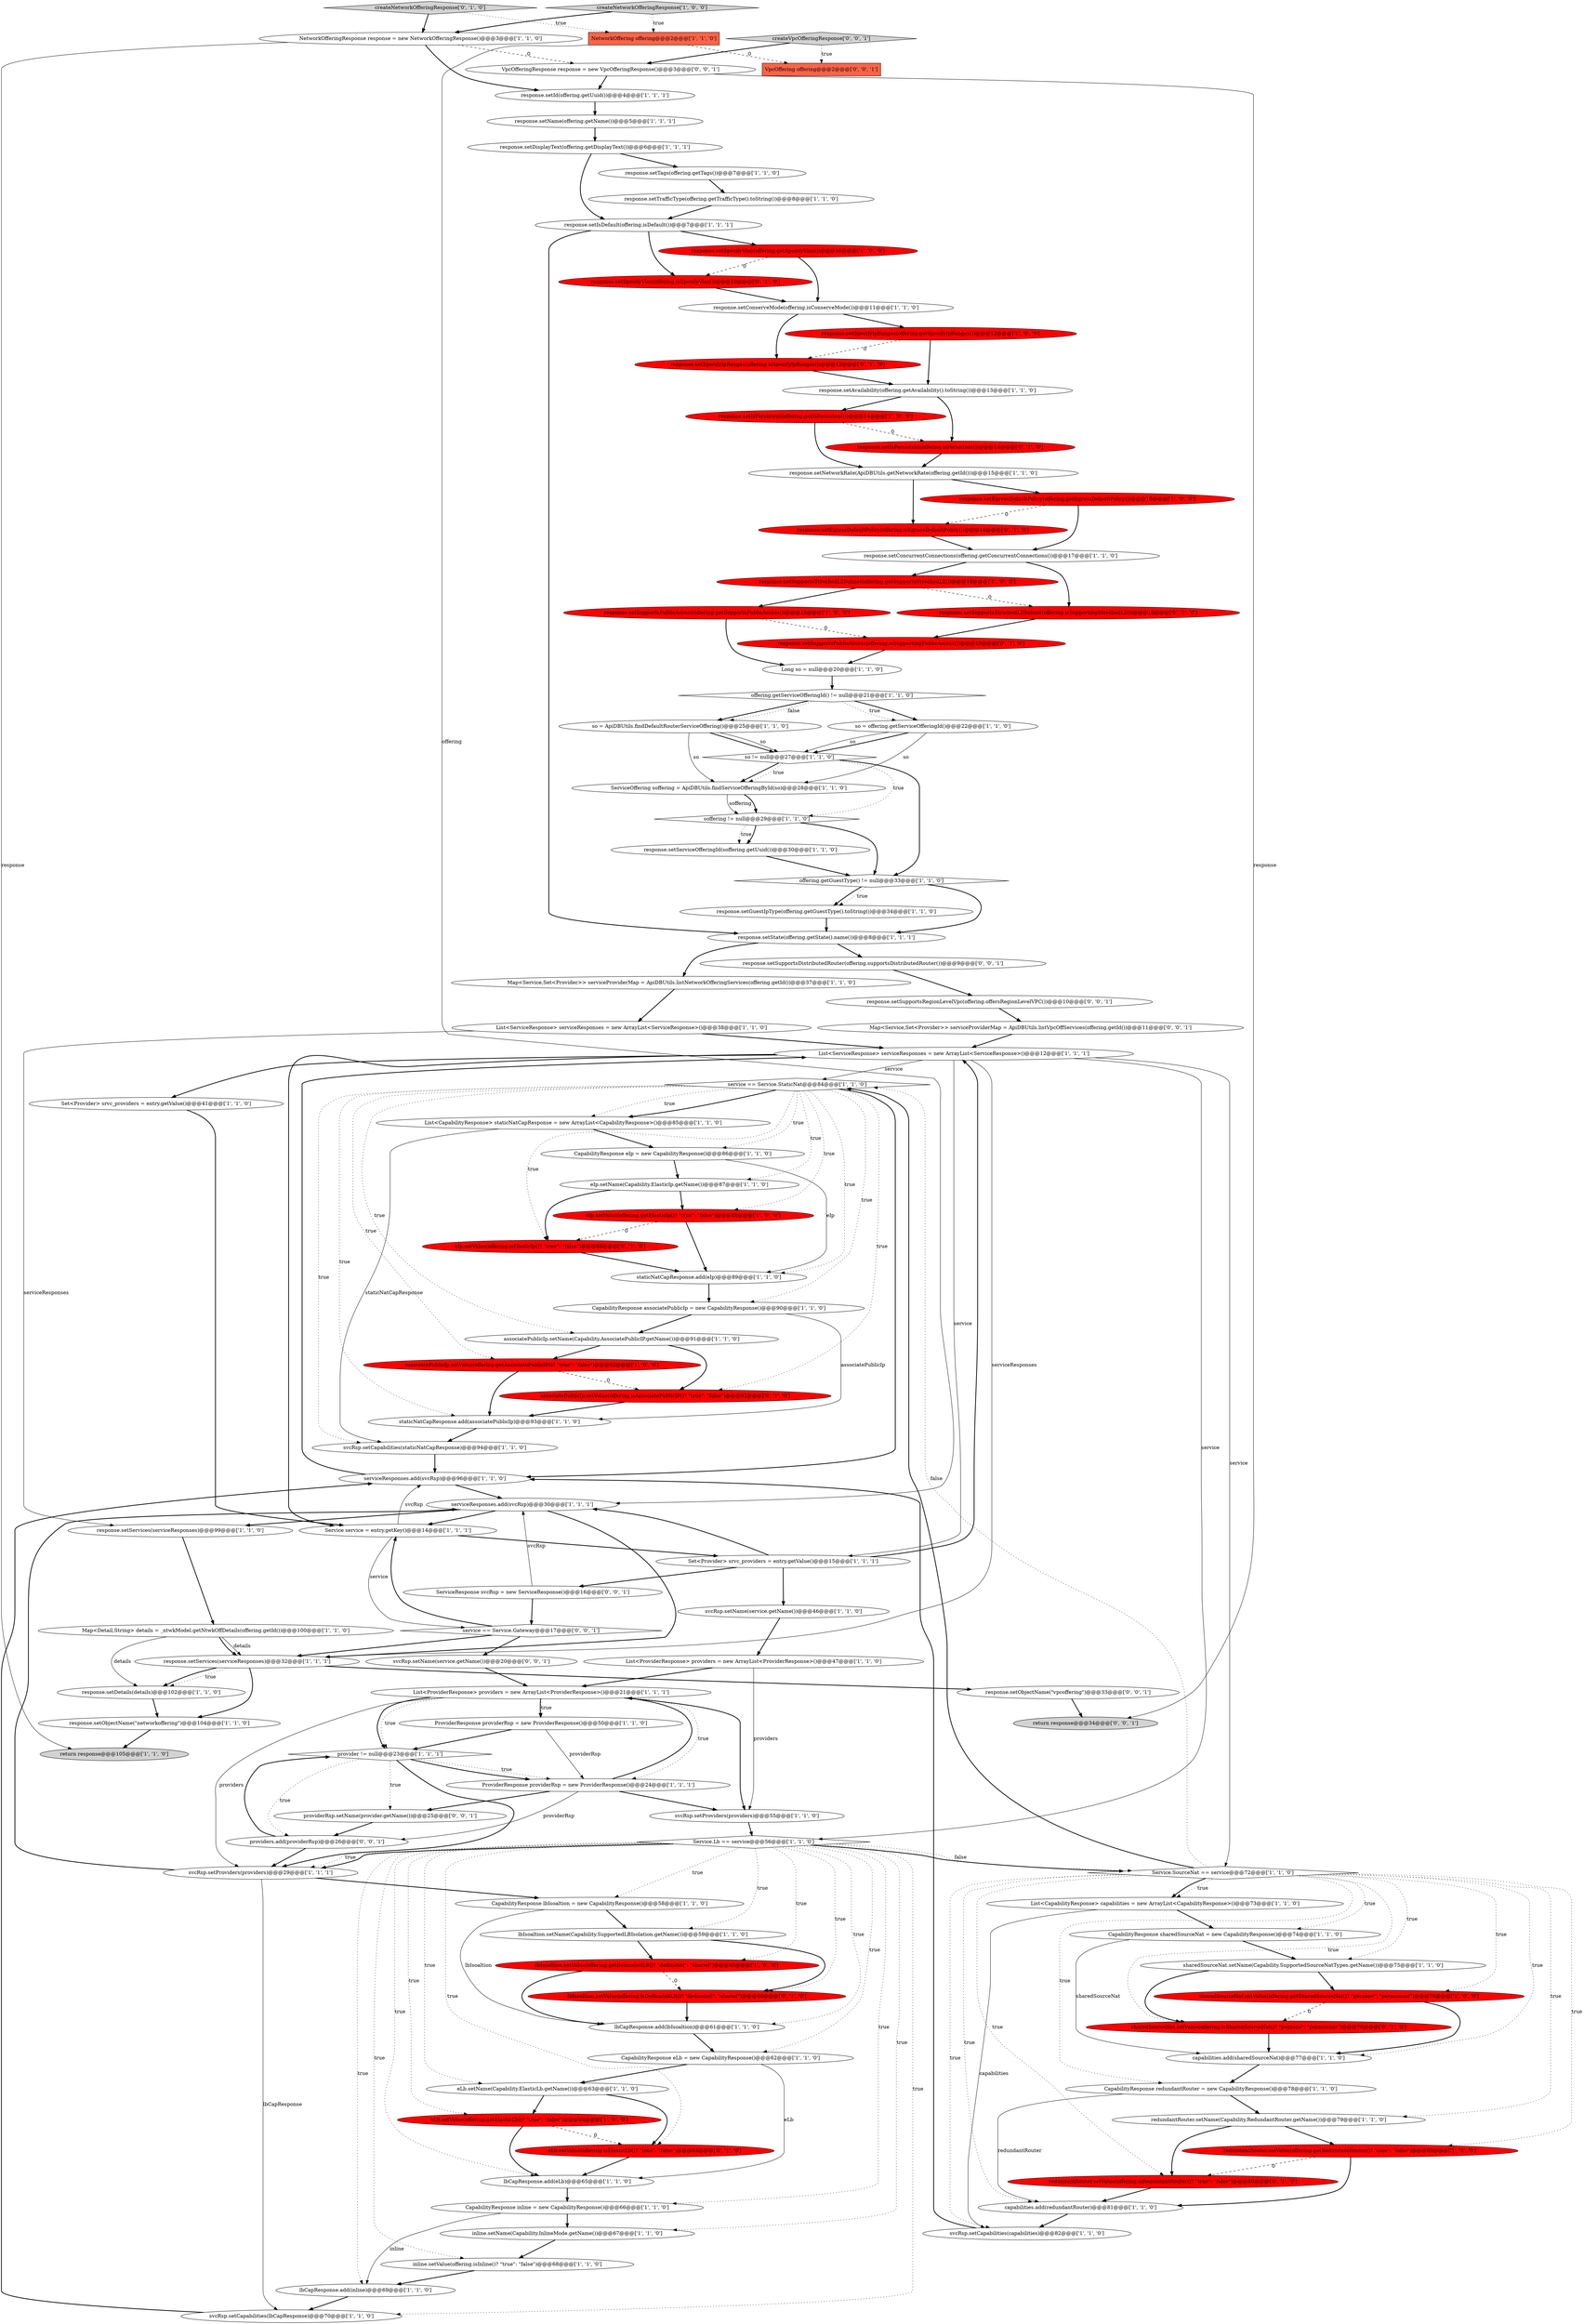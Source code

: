 digraph {
90 [style = filled, label = "response.setSpecifyVlan(offering.isSpecifyVlan())@@@10@@@['0', '1', '0']", fillcolor = red, shape = ellipse image = "AAA1AAABBB2BBB"];
15 [style = filled, label = "svcRsp.setProviders(providers)@@@55@@@['1', '1', '0']", fillcolor = white, shape = ellipse image = "AAA0AAABBB1BBB"];
50 [style = filled, label = "staticNatCapResponse.add(associatePublicIp)@@@93@@@['1', '1', '0']", fillcolor = white, shape = ellipse image = "AAA0AAABBB1BBB"];
16 [style = filled, label = "ServiceOffering soffering = ApiDBUtils.findServiceOfferingById(so)@@@28@@@['1', '1', '0']", fillcolor = white, shape = ellipse image = "AAA0AAABBB1BBB"];
24 [style = filled, label = "svcRsp.setCapabilities(lbCapResponse)@@@70@@@['1', '1', '0']", fillcolor = white, shape = ellipse image = "AAA0AAABBB1BBB"];
0 [style = filled, label = "List<ServiceResponse> serviceResponses = new ArrayList<ServiceResponse>()@@@12@@@['1', '1', '1']", fillcolor = white, shape = ellipse image = "AAA0AAABBB1BBB"];
52 [style = filled, label = "offering.getGuestType() != null@@@33@@@['1', '1', '0']", fillcolor = white, shape = diamond image = "AAA0AAABBB1BBB"];
34 [style = filled, label = "service == Service.StaticNat@@@84@@@['1', '1', '0']", fillcolor = white, shape = diamond image = "AAA0AAABBB1BBB"];
44 [style = filled, label = "List<CapabilityResponse> staticNatCapResponse = new ArrayList<CapabilityResponse>()@@@85@@@['1', '1', '0']", fillcolor = white, shape = ellipse image = "AAA0AAABBB1BBB"];
58 [style = filled, label = "serviceResponses.add(svcRsp)@@@96@@@['1', '1', '0']", fillcolor = white, shape = ellipse image = "AAA0AAABBB1BBB"];
27 [style = filled, label = "associatePublicIp.setName(Capability.AssociatePublicIP.getName())@@@91@@@['1', '1', '0']", fillcolor = white, shape = ellipse image = "AAA0AAABBB1BBB"];
85 [style = filled, label = "response.setObjectName(\"networkoffering\")@@@104@@@['1', '1', '0']", fillcolor = white, shape = ellipse image = "AAA0AAABBB1BBB"];
107 [style = filled, label = "response.setObjectName(\"vpcoffering\")@@@33@@@['0', '0', '1']", fillcolor = white, shape = ellipse image = "AAA0AAABBB3BBB"];
22 [style = filled, label = "serviceResponses.add(svcRsp)@@@30@@@['1', '1', '1']", fillcolor = white, shape = ellipse image = "AAA0AAABBB1BBB"];
2 [style = filled, label = "eIp.setName(Capability.ElasticIp.getName())@@@87@@@['1', '1', '0']", fillcolor = white, shape = ellipse image = "AAA0AAABBB1BBB"];
25 [style = filled, label = "ProviderResponse providerRsp = new ProviderResponse()@@@50@@@['1', '1', '0']", fillcolor = white, shape = ellipse image = "AAA0AAABBB1BBB"];
53 [style = filled, label = "List<ProviderResponse> providers = new ArrayList<ProviderResponse>()@@@47@@@['1', '1', '0']", fillcolor = white, shape = ellipse image = "AAA0AAABBB1BBB"];
62 [style = filled, label = "CapabilityResponse eLb = new CapabilityResponse()@@@62@@@['1', '1', '0']", fillcolor = white, shape = ellipse image = "AAA0AAABBB1BBB"];
59 [style = filled, label = "response.setState(offering.getState().name())@@@8@@@['1', '1', '1']", fillcolor = white, shape = ellipse image = "AAA0AAABBB1BBB"];
60 [style = filled, label = "svcRsp.setProviders(providers)@@@29@@@['1', '1', '1']", fillcolor = white, shape = ellipse image = "AAA0AAABBB1BBB"];
113 [style = filled, label = "providers.add(providerRsp)@@@26@@@['0', '0', '1']", fillcolor = white, shape = ellipse image = "AAA0AAABBB3BBB"];
4 [style = filled, label = "svcRsp.setName(service.getName())@@@46@@@['1', '1', '0']", fillcolor = white, shape = ellipse image = "AAA0AAABBB1BBB"];
67 [style = filled, label = "response.setId(offering.getUuid())@@@4@@@['1', '1', '1']", fillcolor = white, shape = ellipse image = "AAA0AAABBB1BBB"];
49 [style = filled, label = "Set<Provider> srvc_providers = entry.getValue()@@@41@@@['1', '1', '0']", fillcolor = white, shape = ellipse image = "AAA0AAABBB1BBB"];
20 [style = filled, label = "svcRsp.setCapabilities(capabilities)@@@82@@@['1', '1', '0']", fillcolor = white, shape = ellipse image = "AAA0AAABBB1BBB"];
29 [style = filled, label = "List<ServiceResponse> serviceResponses = new ArrayList<ServiceResponse>()@@@38@@@['1', '1', '0']", fillcolor = white, shape = ellipse image = "AAA0AAABBB1BBB"];
86 [style = filled, label = "lbCapResponse.add(lbIsoaltion)@@@61@@@['1', '1', '0']", fillcolor = white, shape = ellipse image = "AAA0AAABBB1BBB"];
74 [style = filled, label = "provider != null@@@23@@@['1', '1', '1']", fillcolor = white, shape = diamond image = "AAA0AAABBB1BBB"];
43 [style = filled, label = "response.setGuestIpType(offering.getGuestType().toString())@@@34@@@['1', '1', '0']", fillcolor = white, shape = ellipse image = "AAA0AAABBB1BBB"];
83 [style = filled, label = "response.setName(offering.getName())@@@5@@@['1', '1', '1']", fillcolor = white, shape = ellipse image = "AAA0AAABBB1BBB"];
69 [style = filled, label = "capabilities.add(sharedSourceNat)@@@77@@@['1', '1', '0']", fillcolor = white, shape = ellipse image = "AAA0AAABBB1BBB"];
104 [style = filled, label = "return response@@@34@@@['0', '0', '1']", fillcolor = lightgray, shape = ellipse image = "AAA0AAABBB3BBB"];
31 [style = filled, label = "lbCapResponse.add(eLb)@@@65@@@['1', '1', '0']", fillcolor = white, shape = ellipse image = "AAA0AAABBB1BBB"];
39 [style = filled, label = "Set<Provider> srvc_providers = entry.getValue()@@@15@@@['1', '1', '1']", fillcolor = white, shape = ellipse image = "AAA0AAABBB1BBB"];
100 [style = filled, label = "eIp.setValue(offering.isElasticIp()? \"true\": \"false\")@@@88@@@['0', '1', '0']", fillcolor = red, shape = ellipse image = "AAA1AAABBB2BBB"];
64 [style = filled, label = "return response@@@105@@@['1', '1', '0']", fillcolor = lightgray, shape = ellipse image = "AAA0AAABBB1BBB"];
45 [style = filled, label = "Service.SourceNat == service@@@72@@@['1', '1', '0']", fillcolor = white, shape = diamond image = "AAA0AAABBB1BBB"];
42 [style = filled, label = "eIp.setValue(offering.getElasticIp()? \"true\": \"false\")@@@88@@@['1', '0', '0']", fillcolor = red, shape = ellipse image = "AAA1AAABBB1BBB"];
47 [style = filled, label = "response.setTrafficType(offering.getTrafficType().toString())@@@8@@@['1', '1', '0']", fillcolor = white, shape = ellipse image = "AAA0AAABBB1BBB"];
92 [style = filled, label = "response.setSupportsPublicAccess(offering.isSupportingPublicAccess())@@@19@@@['0', '1', '0']", fillcolor = red, shape = ellipse image = "AAA1AAABBB2BBB"];
91 [style = filled, label = "createNetworkOfferingResponse['0', '1', '0']", fillcolor = lightgray, shape = diamond image = "AAA0AAABBB2BBB"];
8 [style = filled, label = "response.setServiceOfferingId(soffering.getUuid())@@@30@@@['1', '1', '0']", fillcolor = white, shape = ellipse image = "AAA0AAABBB1BBB"];
21 [style = filled, label = "so = ApiDBUtils.findDefaultRouterServiceOffering()@@@25@@@['1', '1', '0']", fillcolor = white, shape = ellipse image = "AAA0AAABBB1BBB"];
18 [style = filled, label = "response.setIsDefault(offering.isDefault())@@@7@@@['1', '1', '1']", fillcolor = white, shape = ellipse image = "AAA0AAABBB1BBB"];
93 [style = filled, label = "associatePublicIp.setValue(offering.isAssociatePublicIP()? \"true\": \"false\")@@@92@@@['0', '1', '0']", fillcolor = red, shape = ellipse image = "AAA1AAABBB2BBB"];
96 [style = filled, label = "sharedSourceNat.setValue(offering.isSharedSourceNat()? \"perzone\": \"peraccount\")@@@76@@@['0', '1', '0']", fillcolor = red, shape = ellipse image = "AAA1AAABBB2BBB"];
97 [style = filled, label = "eLb.setValue(offering.isElasticLb()? \"true\": \"false\")@@@64@@@['0', '1', '0']", fillcolor = red, shape = ellipse image = "AAA1AAABBB2BBB"];
26 [style = filled, label = "CapabilityResponse eIp = new CapabilityResponse()@@@86@@@['1', '1', '0']", fillcolor = white, shape = ellipse image = "AAA0AAABBB1BBB"];
37 [style = filled, label = "response.setSpecifyIpRanges(offering.getSpecifyIpRanges())@@@12@@@['1', '0', '0']", fillcolor = red, shape = ellipse image = "AAA1AAABBB1BBB"];
84 [style = filled, label = "response.setAvailability(offering.getAvailability().toString())@@@13@@@['1', '1', '0']", fillcolor = white, shape = ellipse image = "AAA0AAABBB1BBB"];
61 [style = filled, label = "ProviderResponse providerRsp = new ProviderResponse()@@@24@@@['1', '1', '1']", fillcolor = white, shape = ellipse image = "AAA0AAABBB1BBB"];
87 [style = filled, label = "lbIsoaltion.setName(Capability.SupportedLBIsolation.getName())@@@59@@@['1', '1', '0']", fillcolor = white, shape = ellipse image = "AAA0AAABBB1BBB"];
79 [style = filled, label = "lbIsoaltion.setValue(offering.getDedicatedLB()? \"dedicated\": \"shared\")@@@60@@@['1', '0', '0']", fillcolor = red, shape = ellipse image = "AAA1AAABBB1BBB"];
30 [style = filled, label = "Long so = null@@@20@@@['1', '1', '0']", fillcolor = white, shape = ellipse image = "AAA0AAABBB1BBB"];
19 [style = filled, label = "Map<Detail,String> details = _ntwkModel.getNtwkOffDetails(offering.getId())@@@100@@@['1', '1', '0']", fillcolor = white, shape = ellipse image = "AAA0AAABBB1BBB"];
57 [style = filled, label = "response.setSpecifyVlan(offering.getSpecifyVlan())@@@10@@@['1', '0', '0']", fillcolor = red, shape = ellipse image = "AAA1AAABBB1BBB"];
110 [style = filled, label = "VpcOffering offering@@@2@@@['0', '0', '1']", fillcolor = tomato, shape = box image = "AAA0AAABBB3BBB"];
9 [style = filled, label = "eLb.setValue(offering.getElasticLb()? \"true\": \"false\")@@@64@@@['1', '0', '0']", fillcolor = red, shape = ellipse image = "AAA1AAABBB1BBB"];
73 [style = filled, label = "response.setTags(offering.getTags())@@@7@@@['1', '1', '0']", fillcolor = white, shape = ellipse image = "AAA0AAABBB1BBB"];
88 [style = filled, label = "lbIsoaltion.setValue(offering.isDedicatedLB()? \"dedicated\": \"shared\")@@@60@@@['0', '1', '0']", fillcolor = red, shape = ellipse image = "AAA1AAABBB2BBB"];
65 [style = filled, label = "List<ProviderResponse> providers = new ArrayList<ProviderResponse>()@@@21@@@['1', '1', '1']", fillcolor = white, shape = ellipse image = "AAA0AAABBB1BBB"];
77 [style = filled, label = "staticNatCapResponse.add(eIp)@@@89@@@['1', '1', '0']", fillcolor = white, shape = ellipse image = "AAA0AAABBB1BBB"];
109 [style = filled, label = "svcRsp.setName(service.getName())@@@20@@@['0', '0', '1']", fillcolor = white, shape = ellipse image = "AAA0AAABBB3BBB"];
70 [style = filled, label = "response.setDisplayText(offering.getDisplayText())@@@6@@@['1', '1', '1']", fillcolor = white, shape = ellipse image = "AAA0AAABBB1BBB"];
7 [style = filled, label = "CapabilityResponse redundantRouter = new CapabilityResponse()@@@78@@@['1', '1', '0']", fillcolor = white, shape = ellipse image = "AAA0AAABBB1BBB"];
3 [style = filled, label = "createNetworkOfferingResponse['1', '0', '0']", fillcolor = lightgray, shape = diamond image = "AAA0AAABBB1BBB"];
41 [style = filled, label = "redundantRouter.setValue(offering.getRedundantRouter()? \"true\": \"false\")@@@80@@@['1', '0', '0']", fillcolor = red, shape = ellipse image = "AAA1AAABBB1BBB"];
23 [style = filled, label = "inline.setValue(offering.isInline()? \"true\": \"false\")@@@68@@@['1', '1', '0']", fillcolor = white, shape = ellipse image = "AAA0AAABBB1BBB"];
75 [style = filled, label = "offering.getServiceOfferingId() != null@@@21@@@['1', '1', '0']", fillcolor = white, shape = diamond image = "AAA0AAABBB1BBB"];
78 [style = filled, label = "response.setEgressDefaultPolicy(offering.getEgressDefaultPolicy())@@@16@@@['1', '0', '0']", fillcolor = red, shape = ellipse image = "AAA1AAABBB1BBB"];
5 [style = filled, label = "capabilities.add(redundantRouter)@@@81@@@['1', '1', '0']", fillcolor = white, shape = ellipse image = "AAA0AAABBB1BBB"];
102 [style = filled, label = "service == Service.Gateway@@@17@@@['0', '0', '1']", fillcolor = white, shape = diamond image = "AAA0AAABBB3BBB"];
81 [style = filled, label = "soffering != null@@@29@@@['1', '1', '0']", fillcolor = white, shape = diamond image = "AAA0AAABBB1BBB"];
98 [style = filled, label = "response.setIsPersistent(offering.isPersistent())@@@14@@@['0', '1', '0']", fillcolor = red, shape = ellipse image = "AAA1AAABBB2BBB"];
106 [style = filled, label = "providerRsp.setName(provider.getName())@@@25@@@['0', '0', '1']", fillcolor = white, shape = ellipse image = "AAA0AAABBB3BBB"];
55 [style = filled, label = "NetworkOffering offering@@@2@@@['1', '1', '0']", fillcolor = tomato, shape = box image = "AAA0AAABBB1BBB"];
11 [style = filled, label = "redundantRouter.setName(Capability.RedundantRouter.getName())@@@79@@@['1', '1', '0']", fillcolor = white, shape = ellipse image = "AAA0AAABBB1BBB"];
95 [style = filled, label = "redundantRouter.setValue(offering.isRedundantRouter()? \"true\": \"false\")@@@80@@@['0', '1', '0']", fillcolor = red, shape = ellipse image = "AAA1AAABBB2BBB"];
105 [style = filled, label = "createVpcOfferingResponse['0', '0', '1']", fillcolor = lightgray, shape = diamond image = "AAA0AAABBB3BBB"];
72 [style = filled, label = "so = offering.getServiceOfferingId()@@@22@@@['1', '1', '0']", fillcolor = white, shape = ellipse image = "AAA0AAABBB1BBB"];
28 [style = filled, label = "response.setConserveMode(offering.isConserveMode())@@@11@@@['1', '1', '0']", fillcolor = white, shape = ellipse image = "AAA0AAABBB1BBB"];
99 [style = filled, label = "response.setSupportsStrechedL2Subnet(offering.isSupportingStrechedL2())@@@18@@@['0', '1', '0']", fillcolor = red, shape = ellipse image = "AAA1AAABBB2BBB"];
13 [style = filled, label = "eLb.setName(Capability.ElasticLb.getName())@@@63@@@['1', '1', '0']", fillcolor = white, shape = ellipse image = "AAA0AAABBB1BBB"];
14 [style = filled, label = "response.setSupportsStrechedL2Subnet(offering.getSupportsStrechedL2())@@@18@@@['1', '0', '0']", fillcolor = red, shape = ellipse image = "AAA1AAABBB1BBB"];
12 [style = filled, label = "Service.Lb == service@@@56@@@['1', '1', '0']", fillcolor = white, shape = diamond image = "AAA0AAABBB1BBB"];
33 [style = filled, label = "CapabilityResponse lbIsoaltion = new CapabilityResponse()@@@58@@@['1', '1', '0']", fillcolor = white, shape = ellipse image = "AAA0AAABBB1BBB"];
76 [style = filled, label = "response.setDetails(details)@@@102@@@['1', '1', '0']", fillcolor = white, shape = ellipse image = "AAA0AAABBB1BBB"];
56 [style = filled, label = "response.setNetworkRate(ApiDBUtils.getNetworkRate(offering.getId()))@@@15@@@['1', '1', '0']", fillcolor = white, shape = ellipse image = "AAA0AAABBB1BBB"];
101 [style = filled, label = "response.setSupportsRegionLevelVpc(offering.offersRegionLevelVPC())@@@10@@@['0', '0', '1']", fillcolor = white, shape = ellipse image = "AAA0AAABBB3BBB"];
10 [style = filled, label = "sharedSourceNat.setValue(offering.getSharedSourceNat()? \"perzone\": \"peraccount\")@@@76@@@['1', '0', '0']", fillcolor = red, shape = ellipse image = "AAA1AAABBB1BBB"];
63 [style = filled, label = "List<CapabilityResponse> capabilities = new ArrayList<CapabilityResponse>()@@@73@@@['1', '1', '0']", fillcolor = white, shape = ellipse image = "AAA0AAABBB1BBB"];
35 [style = filled, label = "response.setConcurrentConnections(offering.getConcurrentConnections())@@@17@@@['1', '1', '0']", fillcolor = white, shape = ellipse image = "AAA0AAABBB1BBB"];
103 [style = filled, label = "VpcOfferingResponse response = new VpcOfferingResponse()@@@3@@@['0', '0', '1']", fillcolor = white, shape = ellipse image = "AAA0AAABBB3BBB"];
71 [style = filled, label = "response.setIsPersistent(offering.getIsPersistent())@@@14@@@['1', '0', '0']", fillcolor = red, shape = ellipse image = "AAA1AAABBB1BBB"];
68 [style = filled, label = "Service service = entry.getKey()@@@14@@@['1', '1', '1']", fillcolor = white, shape = ellipse image = "AAA0AAABBB1BBB"];
66 [style = filled, label = "svcRsp.setCapabilities(staticNatCapResponse)@@@94@@@['1', '1', '0']", fillcolor = white, shape = ellipse image = "AAA0AAABBB1BBB"];
17 [style = filled, label = "CapabilityResponse associatePublicIp = new CapabilityResponse()@@@90@@@['1', '1', '0']", fillcolor = white, shape = ellipse image = "AAA0AAABBB1BBB"];
51 [style = filled, label = "response.setServices(serviceResponses)@@@32@@@['1', '1', '1']", fillcolor = white, shape = ellipse image = "AAA0AAABBB1BBB"];
82 [style = filled, label = "CapabilityResponse inline = new CapabilityResponse()@@@66@@@['1', '1', '0']", fillcolor = white, shape = ellipse image = "AAA0AAABBB1BBB"];
108 [style = filled, label = "Map<Service,Set<Provider>> serviceProviderMap = ApiDBUtils.listVpcOffServices(offering.getId())@@@11@@@['0', '0', '1']", fillcolor = white, shape = ellipse image = "AAA0AAABBB3BBB"];
48 [style = filled, label = "inline.setName(Capability.InlineMode.getName())@@@67@@@['1', '1', '0']", fillcolor = white, shape = ellipse image = "AAA0AAABBB1BBB"];
38 [style = filled, label = "Map<Service,Set<Provider>> serviceProviderMap = ApiDBUtils.listNetworkOfferingServices(offering.getId())@@@37@@@['1', '1', '0']", fillcolor = white, shape = ellipse image = "AAA0AAABBB1BBB"];
1 [style = filled, label = "response.setSupportsPublicAccess(offering.getSupportsPublicAccess())@@@19@@@['1', '0', '0']", fillcolor = red, shape = ellipse image = "AAA1AAABBB1BBB"];
111 [style = filled, label = "response.setSupportsDistributedRouter(offering.supportsDistributedRouter())@@@9@@@['0', '0', '1']", fillcolor = white, shape = ellipse image = "AAA0AAABBB3BBB"];
112 [style = filled, label = "ServiceResponse svcRsp = new ServiceResponse()@@@16@@@['0', '0', '1']", fillcolor = white, shape = ellipse image = "AAA0AAABBB3BBB"];
6 [style = filled, label = "CapabilityResponse sharedSourceNat = new CapabilityResponse()@@@74@@@['1', '1', '0']", fillcolor = white, shape = ellipse image = "AAA0AAABBB1BBB"];
80 [style = filled, label = "NetworkOfferingResponse response = new NetworkOfferingResponse()@@@3@@@['1', '1', '0']", fillcolor = white, shape = ellipse image = "AAA0AAABBB1BBB"];
36 [style = filled, label = "associatePublicIp.setValue(offering.getAssociatePublicIP()? \"true\": \"false\")@@@92@@@['1', '0', '0']", fillcolor = red, shape = ellipse image = "AAA1AAABBB1BBB"];
40 [style = filled, label = "lbCapResponse.add(inline)@@@69@@@['1', '1', '0']", fillcolor = white, shape = ellipse image = "AAA0AAABBB1BBB"];
54 [style = filled, label = "so != null@@@27@@@['1', '1', '0']", fillcolor = white, shape = diamond image = "AAA0AAABBB1BBB"];
46 [style = filled, label = "response.setServices(serviceResponses)@@@99@@@['1', '1', '0']", fillcolor = white, shape = ellipse image = "AAA0AAABBB1BBB"];
89 [style = filled, label = "response.setEgressDefaultPolicy(offering.isEgressDefaultPolicy())@@@16@@@['0', '1', '0']", fillcolor = red, shape = ellipse image = "AAA1AAABBB2BBB"];
32 [style = filled, label = "sharedSourceNat.setName(Capability.SupportedSourceNatTypes.getName())@@@75@@@['1', '1', '0']", fillcolor = white, shape = ellipse image = "AAA0AAABBB1BBB"];
94 [style = filled, label = "response.setSpecifyIpRanges(offering.isSpecifyIpRanges())@@@12@@@['0', '1', '0']", fillcolor = red, shape = ellipse image = "AAA1AAABBB2BBB"];
88->86 [style = bold, label=""];
62->13 [style = bold, label=""];
12->40 [style = dotted, label="true"];
12->45 [style = bold, label=""];
56->78 [style = bold, label=""];
79->86 [style = bold, label=""];
20->58 [style = bold, label=""];
45->63 [style = dotted, label="true"];
25->61 [style = solid, label="providerRsp"];
81->52 [style = bold, label=""];
4->53 [style = bold, label=""];
5->20 [style = bold, label=""];
12->60 [style = dotted, label="true"];
58->0 [style = bold, label=""];
21->16 [style = solid, label="so"];
100->77 [style = bold, label=""];
24->58 [style = bold, label=""];
29->0 [style = bold, label=""];
21->54 [style = bold, label=""];
60->22 [style = bold, label=""];
12->97 [style = dotted, label="true"];
13->97 [style = bold, label=""];
34->2 [style = dotted, label="true"];
21->54 [style = solid, label="so"];
103->104 [style = solid, label="response"];
3->80 [style = bold, label=""];
105->103 [style = bold, label=""];
52->59 [style = bold, label=""];
1->30 [style = bold, label=""];
45->7 [style = dotted, label="true"];
77->17 [style = bold, label=""];
106->113 [style = bold, label=""];
107->104 [style = bold, label=""];
34->26 [style = dotted, label="true"];
34->58 [style = bold, label=""];
45->5 [style = dotted, label="true"];
84->98 [style = bold, label=""];
70->73 [style = bold, label=""];
27->93 [style = bold, label=""];
80->64 [style = solid, label="response"];
53->15 [style = solid, label="providers"];
68->102 [style = solid, label="service"];
75->21 [style = bold, label=""];
34->27 [style = dotted, label="true"];
54->16 [style = bold, label=""];
53->65 [style = bold, label=""];
65->74 [style = dotted, label="true"];
34->50 [style = dotted, label="true"];
10->96 [style = dashed, label="0"];
51->76 [style = dotted, label="true"];
59->111 [style = bold, label=""];
56->89 [style = bold, label=""];
61->113 [style = solid, label="providerRsp"];
40->24 [style = bold, label=""];
50->66 [style = bold, label=""];
0->34 [style = solid, label="service"];
17->27 [style = bold, label=""];
51->76 [style = bold, label=""];
58->22 [style = bold, label=""];
42->77 [style = bold, label=""];
102->68 [style = bold, label=""];
91->55 [style = dotted, label="true"];
71->98 [style = dashed, label="0"];
12->33 [style = dotted, label="true"];
45->32 [style = dotted, label="true"];
16->81 [style = solid, label="soffering"];
113->74 [style = bold, label=""];
6->32 [style = bold, label=""];
11->95 [style = bold, label=""];
54->52 [style = bold, label=""];
28->37 [style = bold, label=""];
7->11 [style = bold, label=""];
22->46 [style = bold, label=""];
12->31 [style = dotted, label="true"];
45->63 [style = bold, label=""];
12->23 [style = dotted, label="true"];
68->39 [style = bold, label=""];
34->93 [style = dotted, label="true"];
79->88 [style = dashed, label="0"];
65->74 [style = bold, label=""];
19->51 [style = solid, label="details"];
69->7 [style = bold, label=""];
0->68 [style = bold, label=""];
85->64 [style = bold, label=""];
82->48 [style = bold, label=""];
92->30 [style = bold, label=""];
74->61 [style = dotted, label="true"];
39->4 [style = bold, label=""];
32->10 [style = bold, label=""];
18->90 [style = bold, label=""];
51->85 [style = bold, label=""];
39->22 [style = bold, label=""];
80->103 [style = dashed, label="0"];
12->86 [style = dotted, label="true"];
29->46 [style = solid, label="serviceResponses"];
78->35 [style = bold, label=""];
12->62 [style = dotted, label="true"];
45->95 [style = dotted, label="true"];
45->96 [style = dotted, label="true"];
113->60 [style = bold, label=""];
46->19 [style = bold, label=""];
15->12 [style = bold, label=""];
74->61 [style = bold, label=""];
36->50 [style = bold, label=""];
87->79 [style = bold, label=""];
111->101 [style = bold, label=""];
0->12 [style = solid, label="service"];
72->16 [style = solid, label="so"];
98->56 [style = bold, label=""];
34->77 [style = dotted, label="true"];
7->5 [style = solid, label="redundantRouter"];
74->113 [style = dotted, label="true"];
12->60 [style = bold, label=""];
44->66 [style = solid, label="staticNatCapResponse"];
65->15 [style = bold, label=""];
65->25 [style = bold, label=""];
71->56 [style = bold, label=""];
57->90 [style = dashed, label="0"];
37->84 [style = bold, label=""];
12->87 [style = dotted, label="true"];
43->59 [style = bold, label=""];
65->25 [style = dotted, label="true"];
49->68 [style = bold, label=""];
109->65 [style = bold, label=""];
78->89 [style = dashed, label="0"];
47->18 [style = bold, label=""];
33->86 [style = solid, label="lbIsoaltion"];
61->65 [style = bold, label=""];
22->68 [style = bold, label=""];
9->31 [style = bold, label=""];
105->110 [style = dotted, label="true"];
68->58 [style = solid, label="svcRsp"];
34->36 [style = dotted, label="true"];
55->22 [style = solid, label="offering"];
82->40 [style = solid, label="inline"];
14->99 [style = dashed, label="0"];
16->81 [style = bold, label=""];
45->20 [style = dotted, label="true"];
63->6 [style = bold, label=""];
18->59 [style = bold, label=""];
83->70 [style = bold, label=""];
31->82 [style = bold, label=""];
51->107 [style = bold, label=""];
35->14 [style = bold, label=""];
8->52 [style = bold, label=""];
45->41 [style = dotted, label="true"];
66->58 [style = bold, label=""];
45->34 [style = dotted, label="false"];
11->41 [style = bold, label=""];
81->8 [style = dotted, label="true"];
52->43 [style = bold, label=""];
22->51 [style = bold, label=""];
48->23 [style = bold, label=""];
12->13 [style = dotted, label="true"];
76->85 [style = bold, label=""];
45->69 [style = dotted, label="true"];
0->49 [style = bold, label=""];
41->95 [style = dashed, label="0"];
30->75 [style = bold, label=""];
45->11 [style = dotted, label="true"];
0->39 [style = solid, label="service"];
18->57 [style = bold, label=""];
108->0 [style = bold, label=""];
80->67 [style = bold, label=""];
19->76 [style = solid, label="details"];
0->51 [style = solid, label="serviceResponses"];
34->44 [style = bold, label=""];
32->96 [style = bold, label=""];
39->112 [style = bold, label=""];
74->60 [style = bold, label=""];
17->50 [style = solid, label="associatePublicIp"];
84->71 [style = bold, label=""];
75->72 [style = bold, label=""];
12->24 [style = dotted, label="true"];
3->55 [style = dotted, label="true"];
65->61 [style = dotted, label="true"];
13->9 [style = bold, label=""];
12->88 [style = dotted, label="true"];
62->31 [style = solid, label="eLb"];
67->83 [style = bold, label=""];
36->93 [style = dashed, label="0"];
19->51 [style = bold, label=""];
72->54 [style = solid, label="so"];
75->72 [style = dotted, label="true"];
60->24 [style = solid, label="lbCapResponse"];
28->94 [style = bold, label=""];
45->6 [style = dotted, label="true"];
37->94 [style = dashed, label="0"];
6->69 [style = solid, label="sharedSourceNat"];
34->66 [style = dotted, label="true"];
74->106 [style = dotted, label="true"];
112->22 [style = solid, label="svcRsp"];
12->45 [style = dotted, label="false"];
55->110 [style = dashed, label="0"];
94->84 [style = bold, label=""];
93->50 [style = bold, label=""];
34->44 [style = dotted, label="true"];
27->36 [style = bold, label=""];
2->100 [style = bold, label=""];
1->92 [style = dashed, label="0"];
45->10 [style = dotted, label="true"];
57->28 [style = bold, label=""];
95->5 [style = bold, label=""];
52->43 [style = dotted, label="true"];
38->29 [style = bold, label=""];
59->38 [style = bold, label=""];
86->62 [style = bold, label=""];
72->54 [style = bold, label=""];
89->35 [style = bold, label=""];
54->81 [style = dotted, label="true"];
54->16 [style = dotted, label="true"];
112->102 [style = bold, label=""];
25->74 [style = bold, label=""];
14->1 [style = bold, label=""];
73->47 [style = bold, label=""];
65->60 [style = solid, label="providers"];
26->2 [style = bold, label=""];
97->31 [style = bold, label=""];
60->33 [style = bold, label=""];
39->0 [style = bold, label=""];
42->100 [style = dashed, label="0"];
63->20 [style = solid, label="capabilities"];
102->109 [style = bold, label=""];
34->42 [style = dotted, label="true"];
44->26 [style = bold, label=""];
34->17 [style = dotted, label="true"];
12->79 [style = dotted, label="true"];
61->15 [style = bold, label=""];
23->40 [style = bold, label=""];
87->88 [style = bold, label=""];
91->80 [style = bold, label=""];
10->69 [style = bold, label=""];
103->67 [style = bold, label=""];
99->92 [style = bold, label=""];
9->97 [style = dashed, label="0"];
102->51 [style = bold, label=""];
0->45 [style = solid, label="service"];
81->8 [style = bold, label=""];
12->82 [style = dotted, label="true"];
101->108 [style = bold, label=""];
35->99 [style = bold, label=""];
90->28 [style = bold, label=""];
33->87 [style = bold, label=""];
70->18 [style = bold, label=""];
12->9 [style = dotted, label="true"];
96->69 [style = bold, label=""];
2->42 [style = bold, label=""];
45->34 [style = bold, label=""];
26->77 [style = solid, label="eIp"];
75->21 [style = dotted, label="false"];
34->100 [style = dotted, label="true"];
41->5 [style = bold, label=""];
61->106 [style = bold, label=""];
12->48 [style = dotted, label="true"];
}
